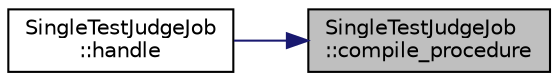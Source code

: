 digraph "SingleTestJudgeJob::compile_procedure"
{
 // LATEX_PDF_SIZE
  edge [fontname="Helvetica",fontsize="10",labelfontname="Helvetica",labelfontsize="10"];
  node [fontname="Helvetica",fontsize="10",shape=record];
  rankdir="RL";
  Node15 [label="SingleTestJudgeJob\l::compile_procedure",height=0.2,width=0.4,color="black", fillcolor="grey75", style="filled", fontcolor="black",tooltip=" "];
  Node15 -> Node16 [dir="back",color="midnightblue",fontsize="10",style="solid",fontname="Helvetica"];
  Node16 [label="SingleTestJudgeJob\l::handle",height=0.2,width=0.4,color="black", fillcolor="white", style="filled",URL="$class_single_test_judge_job.html#a0831e87393505947e304373d91bafb5b",tooltip=" "];
}
